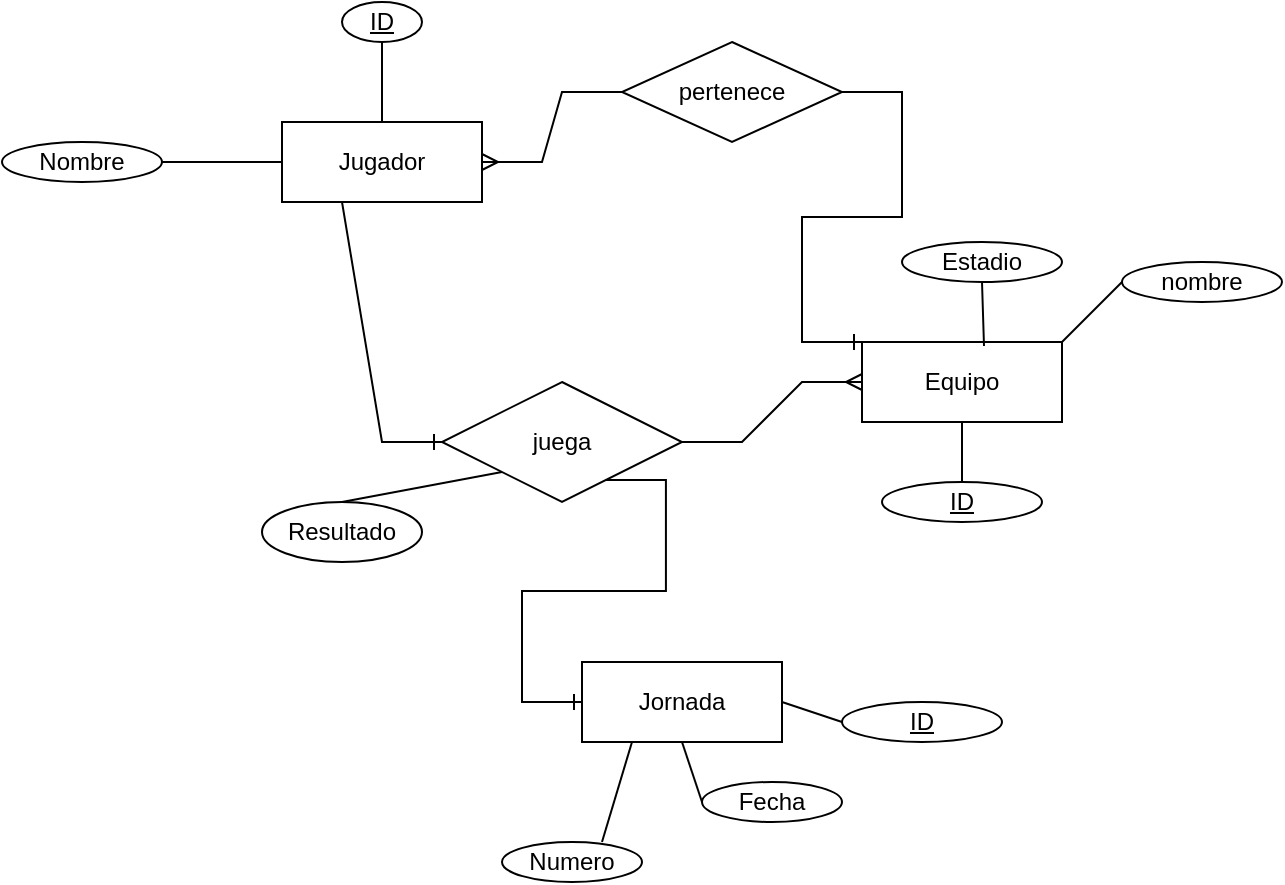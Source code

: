 <mxfile version="16.5.2" type="device"><diagram id="pcYXuHqxMDC4CgEhahec" name="Page-1"><mxGraphModel dx="1422" dy="762" grid="1" gridSize="10" guides="1" tooltips="1" connect="1" arrows="1" fold="1" page="1" pageScale="1" pageWidth="827" pageHeight="1169" math="0" shadow="0"><root><mxCell id="0"/><mxCell id="1" parent="0"/><mxCell id="G2qTQs9mriWP5V0kVg3--29" value="Jugador" style="whiteSpace=wrap;html=1;align=center;" vertex="1" parent="1"><mxGeometry x="220" y="210" width="100" height="40" as="geometry"/></mxCell><mxCell id="G2qTQs9mriWP5V0kVg3--30" value="Equipo" style="rounded=0;whiteSpace=wrap;html=1;" vertex="1" parent="1"><mxGeometry x="510" y="320" width="100" height="40" as="geometry"/></mxCell><mxCell id="G2qTQs9mriWP5V0kVg3--31" value="Jornada" style="whiteSpace=wrap;html=1;align=center;" vertex="1" parent="1"><mxGeometry x="370" y="480" width="100" height="40" as="geometry"/></mxCell><mxCell id="G2qTQs9mriWP5V0kVg3--32" value="" style="endArrow=none;html=1;rounded=0;entryX=0.25;entryY=1;entryDx=0;entryDy=0;exitX=1;exitY=0.5;exitDx=0;exitDy=0;" edge="1" parent="1" target="G2qTQs9mriWP5V0kVg3--31"><mxGeometry width="50" height="50" relative="1" as="geometry"><mxPoint x="380" y="570" as="sourcePoint"/><mxPoint x="390" y="630" as="targetPoint"/></mxGeometry></mxCell><mxCell id="G2qTQs9mriWP5V0kVg3--33" value="Fecha" style="ellipse;whiteSpace=wrap;html=1;align=center;" vertex="1" parent="1"><mxGeometry x="430" y="540" width="70" height="20" as="geometry"/></mxCell><mxCell id="G2qTQs9mriWP5V0kVg3--34" value="" style="endArrow=none;html=1;rounded=0;entryX=0.5;entryY=1;entryDx=0;entryDy=0;exitX=0;exitY=0.5;exitDx=0;exitDy=0;" edge="1" parent="1" source="G2qTQs9mriWP5V0kVg3--33" target="G2qTQs9mriWP5V0kVg3--31"><mxGeometry width="50" height="50" relative="1" as="geometry"><mxPoint x="370" y="740" as="sourcePoint"/><mxPoint x="420" y="690" as="targetPoint"/></mxGeometry></mxCell><mxCell id="G2qTQs9mriWP5V0kVg3--35" value="juega" style="shape=rhombus;perimeter=rhombusPerimeter;whiteSpace=wrap;html=1;align=center;" vertex="1" parent="1"><mxGeometry x="300" y="340" width="120" height="60" as="geometry"/></mxCell><mxCell id="G2qTQs9mriWP5V0kVg3--36" value="ID" style="ellipse;whiteSpace=wrap;html=1;align=center;fontStyle=4;" vertex="1" parent="1"><mxGeometry x="520" y="390" width="80" height="20" as="geometry"/></mxCell><mxCell id="G2qTQs9mriWP5V0kVg3--37" value="" style="endArrow=none;html=1;rounded=0;entryX=0.5;entryY=1;entryDx=0;entryDy=0;exitX=0.5;exitY=0;exitDx=0;exitDy=0;" edge="1" parent="1" source="G2qTQs9mriWP5V0kVg3--36" target="G2qTQs9mriWP5V0kVg3--30"><mxGeometry relative="1" as="geometry"><mxPoint x="350" y="380" as="sourcePoint"/><mxPoint x="510" y="380" as="targetPoint"/></mxGeometry></mxCell><mxCell id="G2qTQs9mriWP5V0kVg3--38" value="Estadio" style="ellipse;whiteSpace=wrap;html=1;align=center;" vertex="1" parent="1"><mxGeometry x="530" y="270" width="80" height="20" as="geometry"/></mxCell><mxCell id="G2qTQs9mriWP5V0kVg3--39" value="" style="endArrow=none;html=1;rounded=0;entryX=0.61;entryY=0.05;entryDx=0;entryDy=0;entryPerimeter=0;exitX=0.5;exitY=1;exitDx=0;exitDy=0;" edge="1" parent="1" source="G2qTQs9mriWP5V0kVg3--38" target="G2qTQs9mriWP5V0kVg3--30"><mxGeometry relative="1" as="geometry"><mxPoint x="390" y="300" as="sourcePoint"/><mxPoint x="550" y="300" as="targetPoint"/></mxGeometry></mxCell><mxCell id="G2qTQs9mriWP5V0kVg3--40" value="pertenece" style="shape=rhombus;perimeter=rhombusPerimeter;whiteSpace=wrap;html=1;align=center;" vertex="1" parent="1"><mxGeometry x="390" y="170" width="110" height="50" as="geometry"/></mxCell><mxCell id="G2qTQs9mriWP5V0kVg3--41" value="" style="edgeStyle=entityRelationEdgeStyle;fontSize=12;html=1;endArrow=ERone;endFill=1;rounded=0;entryX=0;entryY=0;entryDx=0;entryDy=0;exitX=1;exitY=0.5;exitDx=0;exitDy=0;" edge="1" parent="1" source="G2qTQs9mriWP5V0kVg3--40" target="G2qTQs9mriWP5V0kVg3--30"><mxGeometry width="100" height="100" relative="1" as="geometry"><mxPoint x="280" y="440" as="sourcePoint"/><mxPoint x="380" y="340" as="targetPoint"/></mxGeometry></mxCell><mxCell id="G2qTQs9mriWP5V0kVg3--42" value="" style="edgeStyle=entityRelationEdgeStyle;fontSize=12;html=1;endArrow=ERmany;rounded=0;entryX=1;entryY=0.5;entryDx=0;entryDy=0;exitX=0;exitY=0.5;exitDx=0;exitDy=0;" edge="1" parent="1" source="G2qTQs9mriWP5V0kVg3--40" target="G2qTQs9mriWP5V0kVg3--29"><mxGeometry width="100" height="100" relative="1" as="geometry"><mxPoint x="360" y="310" as="sourcePoint"/><mxPoint x="460" y="210" as="targetPoint"/></mxGeometry></mxCell><mxCell id="G2qTQs9mriWP5V0kVg3--43" value="Nombre" style="ellipse;whiteSpace=wrap;html=1;align=center;" vertex="1" parent="1"><mxGeometry x="80" y="220" width="80" height="20" as="geometry"/></mxCell><mxCell id="G2qTQs9mriWP5V0kVg3--44" value="" style="endArrow=none;html=1;rounded=0;entryX=0;entryY=0.5;entryDx=0;entryDy=0;exitX=1;exitY=0.5;exitDx=0;exitDy=0;" edge="1" parent="1" source="G2qTQs9mriWP5V0kVg3--43" target="G2qTQs9mriWP5V0kVg3--29"><mxGeometry relative="1" as="geometry"><mxPoint x="130" y="290" as="sourcePoint"/><mxPoint x="290" y="290" as="targetPoint"/></mxGeometry></mxCell><mxCell id="G2qTQs9mriWP5V0kVg3--45" value="ID" style="ellipse;whiteSpace=wrap;html=1;align=center;fontStyle=4;" vertex="1" parent="1"><mxGeometry x="250" y="150" width="40" height="20" as="geometry"/></mxCell><mxCell id="G2qTQs9mriWP5V0kVg3--46" value="" style="endArrow=none;html=1;rounded=0;entryX=0.5;entryY=0;entryDx=0;entryDy=0;exitX=0.5;exitY=1;exitDx=0;exitDy=0;" edge="1" parent="1" source="G2qTQs9mriWP5V0kVg3--45" target="G2qTQs9mriWP5V0kVg3--29"><mxGeometry relative="1" as="geometry"><mxPoint x="270" y="180" as="sourcePoint"/><mxPoint x="430" y="180" as="targetPoint"/></mxGeometry></mxCell><mxCell id="G2qTQs9mriWP5V0kVg3--47" value="" style="edgeStyle=entityRelationEdgeStyle;fontSize=12;html=1;endArrow=ERmany;rounded=0;entryX=0;entryY=0.5;entryDx=0;entryDy=0;exitX=1;exitY=0.5;exitDx=0;exitDy=0;" edge="1" parent="1" source="G2qTQs9mriWP5V0kVg3--35" target="G2qTQs9mriWP5V0kVg3--30"><mxGeometry width="100" height="100" relative="1" as="geometry"><mxPoint x="620" y="480" as="sourcePoint"/><mxPoint x="720" y="380" as="targetPoint"/></mxGeometry></mxCell><mxCell id="G2qTQs9mriWP5V0kVg3--48" value="" style="edgeStyle=entityRelationEdgeStyle;fontSize=12;html=1;endArrow=ERone;endFill=1;rounded=0;exitX=0.683;exitY=0.817;exitDx=0;exitDy=0;exitPerimeter=0;" edge="1" parent="1" source="G2qTQs9mriWP5V0kVg3--35"><mxGeometry width="100" height="100" relative="1" as="geometry"><mxPoint x="370" y="400" as="sourcePoint"/><mxPoint x="370" y="500" as="targetPoint"/></mxGeometry></mxCell><mxCell id="G2qTQs9mriWP5V0kVg3--49" value="Resultado" style="ellipse;whiteSpace=wrap;html=1;align=center;" vertex="1" parent="1"><mxGeometry x="210" y="400" width="80" height="30" as="geometry"/></mxCell><mxCell id="G2qTQs9mriWP5V0kVg3--50" value="" style="endArrow=none;html=1;rounded=0;exitX=0;exitY=1;exitDx=0;exitDy=0;entryX=0.5;entryY=0;entryDx=0;entryDy=0;" edge="1" parent="1" source="G2qTQs9mriWP5V0kVg3--35" target="G2qTQs9mriWP5V0kVg3--49"><mxGeometry relative="1" as="geometry"><mxPoint x="560" y="490" as="sourcePoint"/><mxPoint x="720" y="490" as="targetPoint"/></mxGeometry></mxCell><mxCell id="G2qTQs9mriWP5V0kVg3--51" value="nombre" style="ellipse;whiteSpace=wrap;html=1;align=center;" vertex="1" parent="1"><mxGeometry x="640" y="280" width="80" height="20" as="geometry"/></mxCell><mxCell id="G2qTQs9mriWP5V0kVg3--52" value="" style="endArrow=none;html=1;rounded=0;entryX=1;entryY=0;entryDx=0;entryDy=0;exitX=0;exitY=0.5;exitDx=0;exitDy=0;" edge="1" parent="1" source="G2qTQs9mriWP5V0kVg3--51" target="G2qTQs9mriWP5V0kVg3--30"><mxGeometry relative="1" as="geometry"><mxPoint x="650" y="300" as="sourcePoint"/><mxPoint x="570" y="370" as="targetPoint"/></mxGeometry></mxCell><mxCell id="G2qTQs9mriWP5V0kVg3--53" value="" style="edgeStyle=entityRelationEdgeStyle;fontSize=12;html=1;endArrow=ERone;endFill=1;rounded=0;exitX=0;exitY=1;exitDx=0;exitDy=0;" edge="1" parent="1" source="G2qTQs9mriWP5V0kVg3--29" target="G2qTQs9mriWP5V0kVg3--35"><mxGeometry width="100" height="100" relative="1" as="geometry"><mxPoint x="510" y="205" as="sourcePoint"/><mxPoint x="520" y="330" as="targetPoint"/></mxGeometry></mxCell><mxCell id="G2qTQs9mriWP5V0kVg3--54" value="ID" style="ellipse;whiteSpace=wrap;html=1;align=center;fontStyle=4;" vertex="1" parent="1"><mxGeometry x="500" y="500" width="80" height="20" as="geometry"/></mxCell><mxCell id="G2qTQs9mriWP5V0kVg3--55" value="" style="endArrow=none;html=1;rounded=0;entryX=1;entryY=0.5;entryDx=0;entryDy=0;exitX=0;exitY=0.5;exitDx=0;exitDy=0;" edge="1" parent="1" source="G2qTQs9mriWP5V0kVg3--54" target="G2qTQs9mriWP5V0kVg3--31"><mxGeometry width="50" height="50" relative="1" as="geometry"><mxPoint x="440" y="560" as="sourcePoint"/><mxPoint x="430" y="530" as="targetPoint"/></mxGeometry></mxCell><mxCell id="G2qTQs9mriWP5V0kVg3--56" value="Numero" style="ellipse;whiteSpace=wrap;html=1;align=center;" vertex="1" parent="1"><mxGeometry x="330" y="570" width="70" height="20" as="geometry"/></mxCell></root></mxGraphModel></diagram></mxfile>